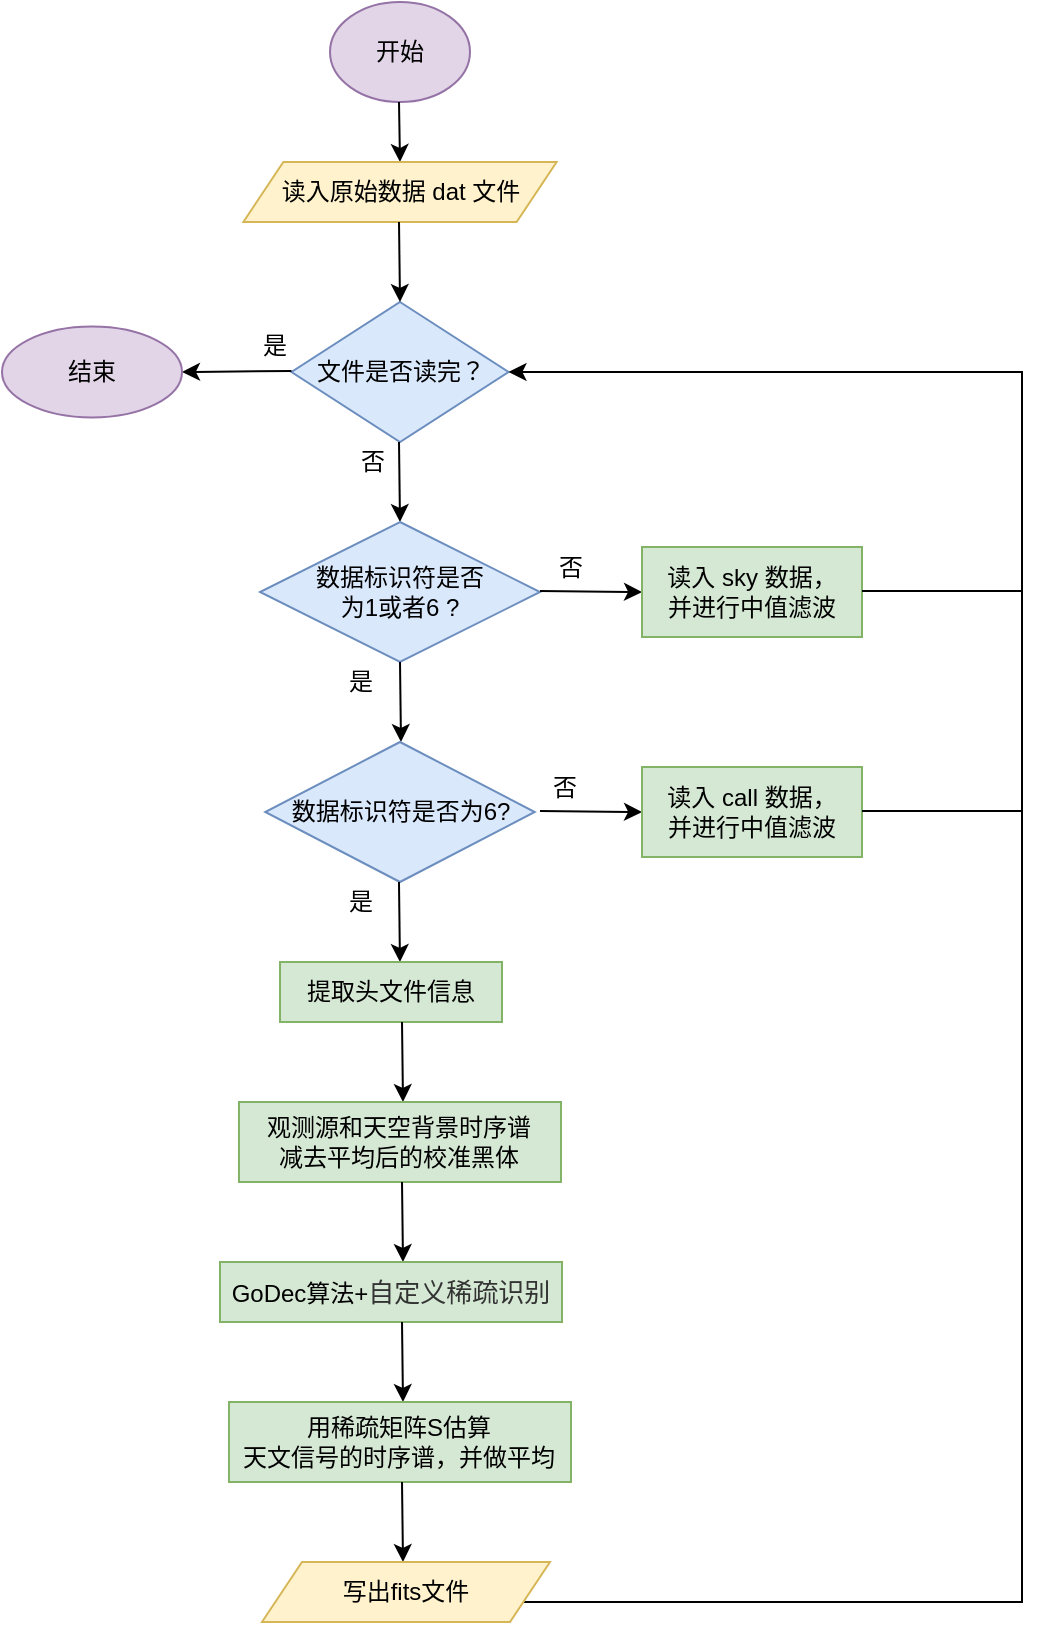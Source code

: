 <mxfile version="18.0.2" type="github">
  <diagram id="9LFVirJZFVcQrRk2dpHQ" name="Page-1">
    <mxGraphModel dx="1038" dy="537" grid="1" gridSize="10" guides="1" tooltips="1" connect="1" arrows="1" fold="1" page="1" pageScale="1" pageWidth="827" pageHeight="1169" math="0" shadow="0">
      <root>
        <mxCell id="0" />
        <mxCell id="1" parent="0" />
        <mxCell id="mCy6L7Xg52RXN49dxGRW-1" value="开始" style="ellipse;whiteSpace=wrap;html=1;fillColor=#e1d5e7;strokeColor=#9673a6;" vertex="1" parent="1">
          <mxGeometry x="414" width="70" height="50" as="geometry" />
        </mxCell>
        <mxCell id="mCy6L7Xg52RXN49dxGRW-2" value="" style="endArrow=classic;html=1;rounded=0;" edge="1" parent="1">
          <mxGeometry width="50" height="50" relative="1" as="geometry">
            <mxPoint x="448.5" y="50" as="sourcePoint" />
            <mxPoint x="449" y="80" as="targetPoint" />
          </mxGeometry>
        </mxCell>
        <mxCell id="mCy6L7Xg52RXN49dxGRW-3" value="读入原始数据 dat 文件" style="shape=parallelogram;perimeter=parallelogramPerimeter;whiteSpace=wrap;html=1;fixedSize=1;fillColor=#fff2cc;strokeColor=#d6b656;" vertex="1" parent="1">
          <mxGeometry x="370.68" y="80" width="156.63" height="30" as="geometry" />
        </mxCell>
        <mxCell id="mCy6L7Xg52RXN49dxGRW-4" value="文件是否读完？" style="rhombus;whiteSpace=wrap;html=1;fillColor=#dae8fc;strokeColor=#6c8ebf;" vertex="1" parent="1">
          <mxGeometry x="394.75" y="150" width="108.5" height="70" as="geometry" />
        </mxCell>
        <mxCell id="mCy6L7Xg52RXN49dxGRW-5" value="" style="endArrow=classic;html=1;rounded=0;" edge="1" parent="1">
          <mxGeometry width="50" height="50" relative="1" as="geometry">
            <mxPoint x="448.5" y="110" as="sourcePoint" />
            <mxPoint x="449" y="150" as="targetPoint" />
          </mxGeometry>
        </mxCell>
        <mxCell id="mCy6L7Xg52RXN49dxGRW-6" value="" style="endArrow=classic;html=1;rounded=0;" edge="1" parent="1">
          <mxGeometry width="50" height="50" relative="1" as="geometry">
            <mxPoint x="394.75" y="184.5" as="sourcePoint" />
            <mxPoint x="340" y="185" as="targetPoint" />
          </mxGeometry>
        </mxCell>
        <mxCell id="mCy6L7Xg52RXN49dxGRW-7" value="结束" style="ellipse;whiteSpace=wrap;html=1;fillColor=#e1d5e7;strokeColor=#9673a6;" vertex="1" parent="1">
          <mxGeometry x="250" y="162.25" width="90" height="45.5" as="geometry" />
        </mxCell>
        <mxCell id="mCy6L7Xg52RXN49dxGRW-8" value="" style="endArrow=classic;html=1;rounded=0;" edge="1" parent="1">
          <mxGeometry width="50" height="50" relative="1" as="geometry">
            <mxPoint x="448.5" y="220" as="sourcePoint" />
            <mxPoint x="449" y="260" as="targetPoint" />
          </mxGeometry>
        </mxCell>
        <mxCell id="mCy6L7Xg52RXN49dxGRW-9" value="否" style="text;html=1;align=center;verticalAlign=middle;resizable=0;points=[];autosize=1;strokeColor=none;fillColor=none;" vertex="1" parent="1">
          <mxGeometry x="420" y="220" width="30" height="20" as="geometry" />
        </mxCell>
        <mxCell id="mCy6L7Xg52RXN49dxGRW-10" value="数据标识符是否&lt;br&gt;为1或者6 ?" style="rhombus;whiteSpace=wrap;html=1;fillColor=#dae8fc;strokeColor=#6c8ebf;" vertex="1" parent="1">
          <mxGeometry x="379" y="260" width="140" height="70" as="geometry" />
        </mxCell>
        <mxCell id="mCy6L7Xg52RXN49dxGRW-11" value="" style="endArrow=classic;html=1;rounded=0;" edge="1" parent="1">
          <mxGeometry width="50" height="50" relative="1" as="geometry">
            <mxPoint x="519" y="294.5" as="sourcePoint" />
            <mxPoint x="570" y="295" as="targetPoint" />
          </mxGeometry>
        </mxCell>
        <mxCell id="mCy6L7Xg52RXN49dxGRW-12" value="" style="endArrow=classic;html=1;rounded=0;" edge="1" parent="1">
          <mxGeometry width="50" height="50" relative="1" as="geometry">
            <mxPoint x="449" y="330" as="sourcePoint" />
            <mxPoint x="449.5" y="370" as="targetPoint" />
          </mxGeometry>
        </mxCell>
        <mxCell id="mCy6L7Xg52RXN49dxGRW-13" value="否" style="text;html=1;align=center;verticalAlign=middle;resizable=0;points=[];autosize=1;strokeColor=none;fillColor=none;" vertex="1" parent="1">
          <mxGeometry x="519" y="272.5" width="30" height="20" as="geometry" />
        </mxCell>
        <mxCell id="mCy6L7Xg52RXN49dxGRW-14" value="读入 sky 数据，&lt;br&gt;并进行中值滤波" style="rounded=0;whiteSpace=wrap;html=1;fillColor=#d5e8d4;strokeColor=#82b366;" vertex="1" parent="1">
          <mxGeometry x="570" y="272.5" width="110" height="45" as="geometry" />
        </mxCell>
        <mxCell id="mCy6L7Xg52RXN49dxGRW-16" value="" style="endArrow=none;html=1;rounded=0;" edge="1" parent="1">
          <mxGeometry width="50" height="50" relative="1" as="geometry">
            <mxPoint x="680" y="294.5" as="sourcePoint" />
            <mxPoint x="760" y="294.5" as="targetPoint" />
          </mxGeometry>
        </mxCell>
        <mxCell id="mCy6L7Xg52RXN49dxGRW-17" value="是" style="text;html=1;align=center;verticalAlign=middle;resizable=0;points=[];autosize=1;strokeColor=none;fillColor=none;" vertex="1" parent="1">
          <mxGeometry x="370.68" y="162.25" width="30" height="20" as="geometry" />
        </mxCell>
        <mxCell id="mCy6L7Xg52RXN49dxGRW-18" value="是" style="text;html=1;align=center;verticalAlign=middle;resizable=0;points=[];autosize=1;strokeColor=none;fillColor=none;" vertex="1" parent="1">
          <mxGeometry x="414" y="330" width="30" height="20" as="geometry" />
        </mxCell>
        <mxCell id="mCy6L7Xg52RXN49dxGRW-19" value="数据标识符是否为6?" style="rhombus;whiteSpace=wrap;html=1;fillColor=#dae8fc;strokeColor=#6c8ebf;" vertex="1" parent="1">
          <mxGeometry x="381.62" y="370" width="134.75" height="70" as="geometry" />
        </mxCell>
        <mxCell id="mCy6L7Xg52RXN49dxGRW-20" value="" style="endArrow=classic;html=1;rounded=0;" edge="1" parent="1">
          <mxGeometry width="50" height="50" relative="1" as="geometry">
            <mxPoint x="448.49" y="440" as="sourcePoint" />
            <mxPoint x="448.99" y="480" as="targetPoint" />
          </mxGeometry>
        </mxCell>
        <mxCell id="mCy6L7Xg52RXN49dxGRW-22" value="是" style="text;html=1;align=center;verticalAlign=middle;resizable=0;points=[];autosize=1;strokeColor=none;fillColor=none;" vertex="1" parent="1">
          <mxGeometry x="414" y="440" width="30" height="20" as="geometry" />
        </mxCell>
        <mxCell id="mCy6L7Xg52RXN49dxGRW-23" value="" style="endArrow=classic;html=1;rounded=0;" edge="1" parent="1">
          <mxGeometry width="50" height="50" relative="1" as="geometry">
            <mxPoint x="519" y="404.5" as="sourcePoint" />
            <mxPoint x="570" y="405" as="targetPoint" />
          </mxGeometry>
        </mxCell>
        <mxCell id="mCy6L7Xg52RXN49dxGRW-24" value="读入 call 数据，&lt;br&gt;并进行中值滤波" style="rounded=0;whiteSpace=wrap;html=1;fillColor=#d5e8d4;strokeColor=#82b366;" vertex="1" parent="1">
          <mxGeometry x="570" y="382.5" width="110" height="45" as="geometry" />
        </mxCell>
        <mxCell id="mCy6L7Xg52RXN49dxGRW-26" value="提取头文件信息" style="rounded=0;whiteSpace=wrap;html=1;fillColor=#d5e8d4;strokeColor=#82b366;" vertex="1" parent="1">
          <mxGeometry x="389" y="480" width="111" height="30" as="geometry" />
        </mxCell>
        <mxCell id="mCy6L7Xg52RXN49dxGRW-27" value="" style="endArrow=classic;html=1;rounded=0;entryX=1;entryY=0.5;entryDx=0;entryDy=0;" edge="1" parent="1" target="mCy6L7Xg52RXN49dxGRW-4">
          <mxGeometry width="50" height="50" relative="1" as="geometry">
            <mxPoint x="510" y="800" as="sourcePoint" />
            <mxPoint x="690" y="150" as="targetPoint" />
            <Array as="points">
              <mxPoint x="760" y="800" />
              <mxPoint x="760" y="185" />
            </Array>
          </mxGeometry>
        </mxCell>
        <mxCell id="mCy6L7Xg52RXN49dxGRW-28" value="否" style="text;html=1;align=center;verticalAlign=middle;resizable=0;points=[];autosize=1;strokeColor=none;fillColor=none;" vertex="1" parent="1">
          <mxGeometry x="516.37" y="382.5" width="30" height="20" as="geometry" />
        </mxCell>
        <mxCell id="mCy6L7Xg52RXN49dxGRW-29" value="" style="endArrow=none;html=1;rounded=0;" edge="1" parent="1">
          <mxGeometry width="50" height="50" relative="1" as="geometry">
            <mxPoint x="680" y="404.5" as="sourcePoint" />
            <mxPoint x="760" y="404.5" as="targetPoint" />
          </mxGeometry>
        </mxCell>
        <mxCell id="mCy6L7Xg52RXN49dxGRW-30" value="" style="endArrow=classic;html=1;rounded=0;" edge="1" parent="1">
          <mxGeometry width="50" height="50" relative="1" as="geometry">
            <mxPoint x="450" y="510" as="sourcePoint" />
            <mxPoint x="450.5" y="550" as="targetPoint" />
          </mxGeometry>
        </mxCell>
        <mxCell id="mCy6L7Xg52RXN49dxGRW-31" value="&lt;div&gt;观测源和天空背景时序谱&lt;/div&gt;&lt;div&gt;减去平均后的校准黑体&lt;/div&gt;" style="rounded=0;whiteSpace=wrap;html=1;fillColor=#d5e8d4;strokeColor=#82b366;" vertex="1" parent="1">
          <mxGeometry x="368.49" y="550" width="161" height="40" as="geometry" />
        </mxCell>
        <mxCell id="mCy6L7Xg52RXN49dxGRW-33" value="" style="endArrow=classic;html=1;rounded=0;" edge="1" parent="1">
          <mxGeometry width="50" height="50" relative="1" as="geometry">
            <mxPoint x="450" y="590" as="sourcePoint" />
            <mxPoint x="450.5" y="630" as="targetPoint" />
          </mxGeometry>
        </mxCell>
        <mxCell id="mCy6L7Xg52RXN49dxGRW-34" value="GoDec算法+&lt;span style=&quot;color: rgb(51, 51, 51); font-family: &amp;quot;Helvetica Neue&amp;quot;, Helvetica, Arial, &amp;quot;Hiragino Sans GB&amp;quot;, &amp;quot;Hiragino Sans GB W3&amp;quot;, &amp;quot;Microsoft YaHei UI&amp;quot;, &amp;quot;Microsoft YaHei&amp;quot;, sans-serif; font-size: 13px; text-align: start;&quot;&gt;自定义稀疏识别&lt;/span&gt;" style="rounded=0;whiteSpace=wrap;html=1;fillColor=#d5e8d4;strokeColor=#82b366;" vertex="1" parent="1">
          <mxGeometry x="359" y="630" width="171" height="30" as="geometry" />
        </mxCell>
        <mxCell id="mCy6L7Xg52RXN49dxGRW-35" value="" style="endArrow=classic;html=1;rounded=0;" edge="1" parent="1">
          <mxGeometry width="50" height="50" relative="1" as="geometry">
            <mxPoint x="450" y="660" as="sourcePoint" />
            <mxPoint x="450.5" y="700" as="targetPoint" />
          </mxGeometry>
        </mxCell>
        <mxCell id="mCy6L7Xg52RXN49dxGRW-36" value="&lt;div style=&quot;&quot;&gt;用稀疏矩阵S估算&lt;/div&gt;&lt;div style=&quot;&quot;&gt;天文信号的时序谱，并做平均&lt;/div&gt;" style="rounded=0;whiteSpace=wrap;html=1;fillColor=#d5e8d4;strokeColor=#82b366;" vertex="1" parent="1">
          <mxGeometry x="363.49" y="700" width="171.01" height="40" as="geometry" />
        </mxCell>
        <mxCell id="mCy6L7Xg52RXN49dxGRW-37" value="" style="endArrow=classic;html=1;rounded=0;" edge="1" parent="1">
          <mxGeometry width="50" height="50" relative="1" as="geometry">
            <mxPoint x="450" y="740" as="sourcePoint" />
            <mxPoint x="450.5" y="780" as="targetPoint" />
          </mxGeometry>
        </mxCell>
        <mxCell id="mCy6L7Xg52RXN49dxGRW-38" value="&lt;span style=&quot;&quot;&gt;写出fits文件&lt;/span&gt;" style="shape=parallelogram;perimeter=parallelogramPerimeter;whiteSpace=wrap;html=1;fixedSize=1;fillColor=#fff2cc;strokeColor=#d6b656;" vertex="1" parent="1">
          <mxGeometry x="380" y="780" width="144" height="30" as="geometry" />
        </mxCell>
      </root>
    </mxGraphModel>
  </diagram>
</mxfile>
